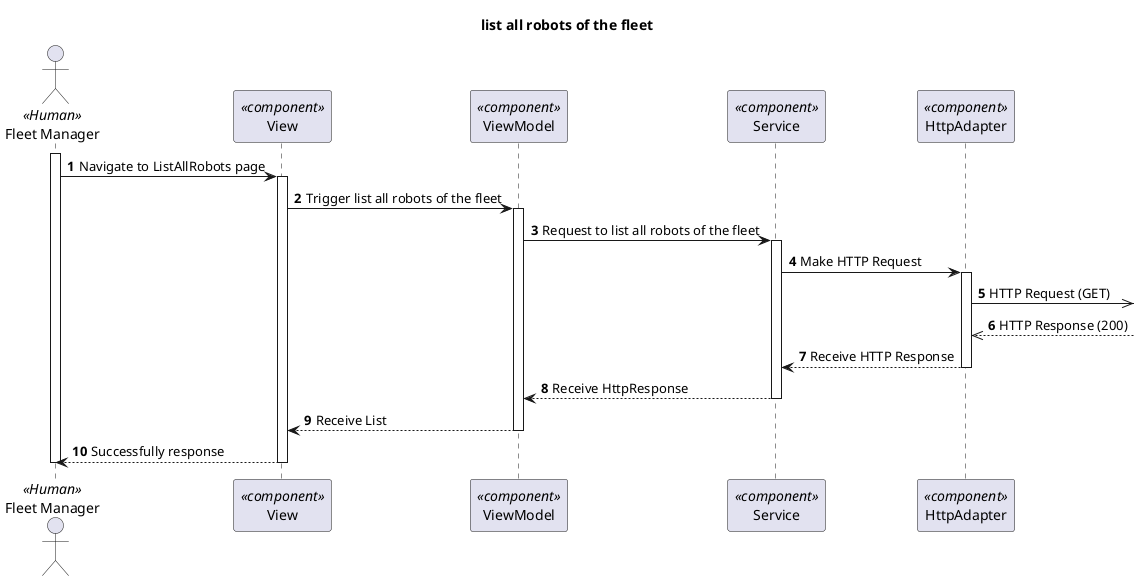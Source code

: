 @startuml Process View - Level 3

autonumber
skinparam packageStyle rect

title list all robots of the fleet

actor "Fleet Manager" as FM <<Human>>
participant "View" as view <<component>>
participant "ViewModel" as viewModel <<component>>
participant "Service" as service <<component>>
participant "HttpAdapter" as httpAdapter <<component>>

activate FM
FM -> view : Navigate to ListAllRobots page
activate view
view -> viewModel : Trigger list all robots of the fleet

activate viewModel
viewModel -> service : Request to list all robots of the fleet

activate service
service -> httpAdapter : Make HTTP Request
activate httpAdapter
httpAdapter ->> : HTTP Request (GET)
httpAdapter <<-- : HTTP Response (200)
httpAdapter --> service : Receive HTTP Response
deactivate httpAdapter

service --> viewModel : Receive HttpResponse
deactivate service
viewModel --> view : Receive List
deactivate viewModel

FM <-- view : Successfully response
deactivate view
deactivate FM
@enduml
